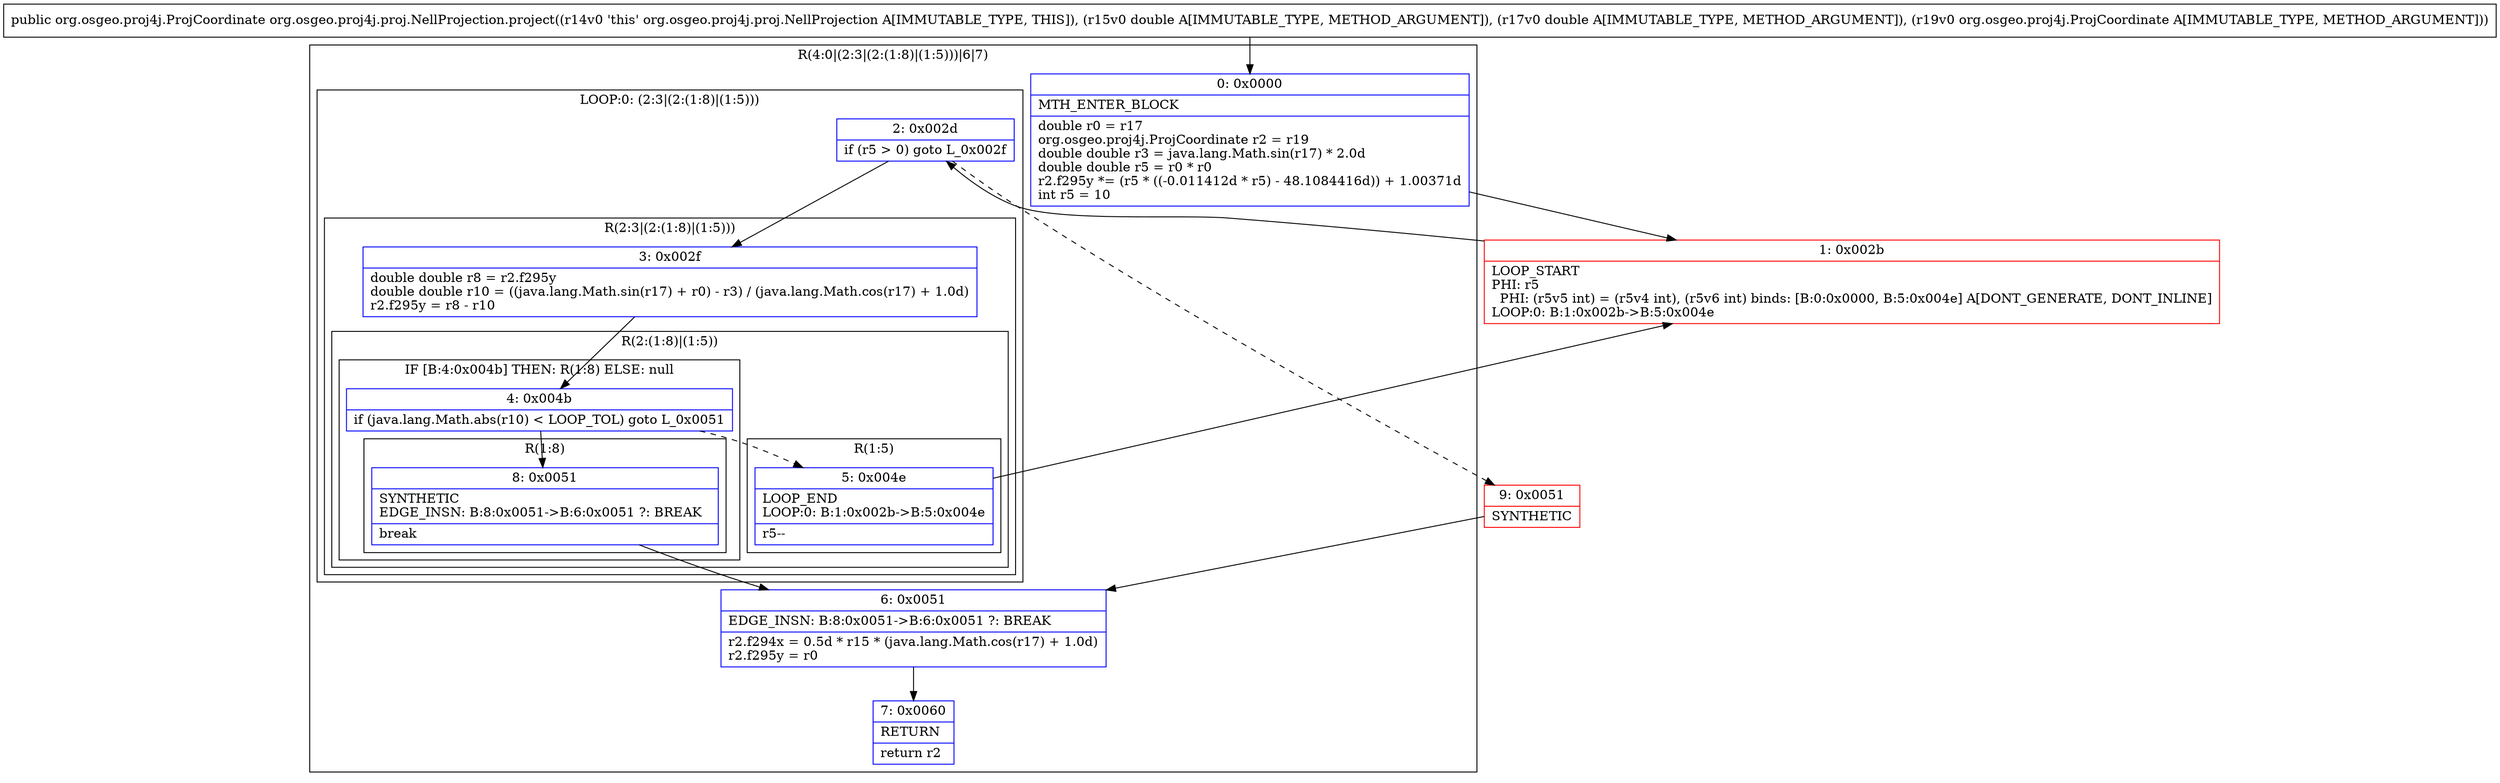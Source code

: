digraph "CFG fororg.osgeo.proj4j.proj.NellProjection.project(DDLorg\/osgeo\/proj4j\/ProjCoordinate;)Lorg\/osgeo\/proj4j\/ProjCoordinate;" {
subgraph cluster_Region_1098454825 {
label = "R(4:0|(2:3|(2:(1:8)|(1:5)))|6|7)";
node [shape=record,color=blue];
Node_0 [shape=record,label="{0\:\ 0x0000|MTH_ENTER_BLOCK\l|double r0 = r17\lorg.osgeo.proj4j.ProjCoordinate r2 = r19\ldouble double r3 = java.lang.Math.sin(r17) * 2.0d\ldouble double r5 = r0 * r0\lr2.f295y *= (r5 * ((\-0.011412d * r5) \- 48.1084416d)) + 1.00371d\lint r5 = 10\l}"];
subgraph cluster_LoopRegion_1098361532 {
label = "LOOP:0: (2:3|(2:(1:8)|(1:5)))";
node [shape=record,color=blue];
Node_2 [shape=record,label="{2\:\ 0x002d|if (r5 \> 0) goto L_0x002f\l}"];
subgraph cluster_Region_1211206393 {
label = "R(2:3|(2:(1:8)|(1:5)))";
node [shape=record,color=blue];
Node_3 [shape=record,label="{3\:\ 0x002f|double double r8 = r2.f295y\ldouble double r10 = ((java.lang.Math.sin(r17) + r0) \- r3) \/ (java.lang.Math.cos(r17) + 1.0d)\lr2.f295y = r8 \- r10\l}"];
subgraph cluster_Region_985847128 {
label = "R(2:(1:8)|(1:5))";
node [shape=record,color=blue];
subgraph cluster_IfRegion_1279401955 {
label = "IF [B:4:0x004b] THEN: R(1:8) ELSE: null";
node [shape=record,color=blue];
Node_4 [shape=record,label="{4\:\ 0x004b|if (java.lang.Math.abs(r10) \< LOOP_TOL) goto L_0x0051\l}"];
subgraph cluster_Region_1863851448 {
label = "R(1:8)";
node [shape=record,color=blue];
Node_8 [shape=record,label="{8\:\ 0x0051|SYNTHETIC\lEDGE_INSN: B:8:0x0051\-\>B:6:0x0051 ?: BREAK  \l|break\l}"];
}
}
subgraph cluster_Region_1166772260 {
label = "R(1:5)";
node [shape=record,color=blue];
Node_5 [shape=record,label="{5\:\ 0x004e|LOOP_END\lLOOP:0: B:1:0x002b\-\>B:5:0x004e\l|r5\-\-\l}"];
}
}
}
}
Node_6 [shape=record,label="{6\:\ 0x0051|EDGE_INSN: B:8:0x0051\-\>B:6:0x0051 ?: BREAK  \l|r2.f294x = 0.5d * r15 * (java.lang.Math.cos(r17) + 1.0d)\lr2.f295y = r0\l}"];
Node_7 [shape=record,label="{7\:\ 0x0060|RETURN\l|return r2\l}"];
}
Node_1 [shape=record,color=red,label="{1\:\ 0x002b|LOOP_START\lPHI: r5 \l  PHI: (r5v5 int) = (r5v4 int), (r5v6 int) binds: [B:0:0x0000, B:5:0x004e] A[DONT_GENERATE, DONT_INLINE]\lLOOP:0: B:1:0x002b\-\>B:5:0x004e\l}"];
Node_9 [shape=record,color=red,label="{9\:\ 0x0051|SYNTHETIC\l}"];
MethodNode[shape=record,label="{public org.osgeo.proj4j.ProjCoordinate org.osgeo.proj4j.proj.NellProjection.project((r14v0 'this' org.osgeo.proj4j.proj.NellProjection A[IMMUTABLE_TYPE, THIS]), (r15v0 double A[IMMUTABLE_TYPE, METHOD_ARGUMENT]), (r17v0 double A[IMMUTABLE_TYPE, METHOD_ARGUMENT]), (r19v0 org.osgeo.proj4j.ProjCoordinate A[IMMUTABLE_TYPE, METHOD_ARGUMENT])) }"];
MethodNode -> Node_0;
Node_0 -> Node_1;
Node_2 -> Node_3;
Node_2 -> Node_9[style=dashed];
Node_3 -> Node_4;
Node_4 -> Node_5[style=dashed];
Node_4 -> Node_8;
Node_8 -> Node_6;
Node_5 -> Node_1;
Node_6 -> Node_7;
Node_1 -> Node_2;
Node_9 -> Node_6;
}

